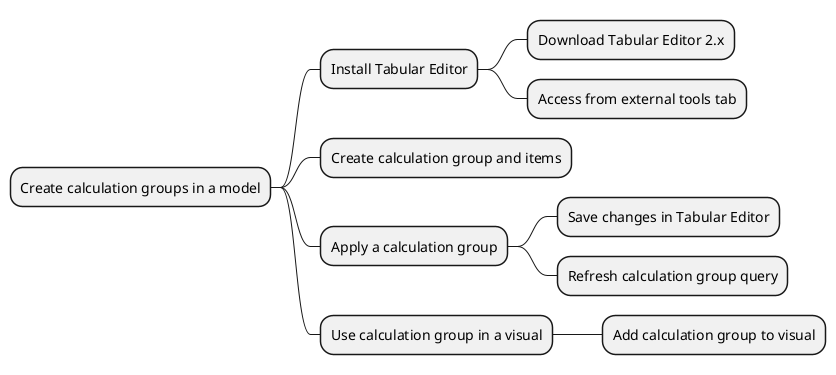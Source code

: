 @startmindmap
* Create calculation groups in a model
** Install Tabular Editor
*** Download Tabular Editor 2.x
*** Access from external tools tab
** Create calculation group and items
** Apply a calculation group
*** Save changes in Tabular Editor
*** Refresh calculation group query
** Use calculation group in a visual
*** Add calculation group to visual
@endmindmap